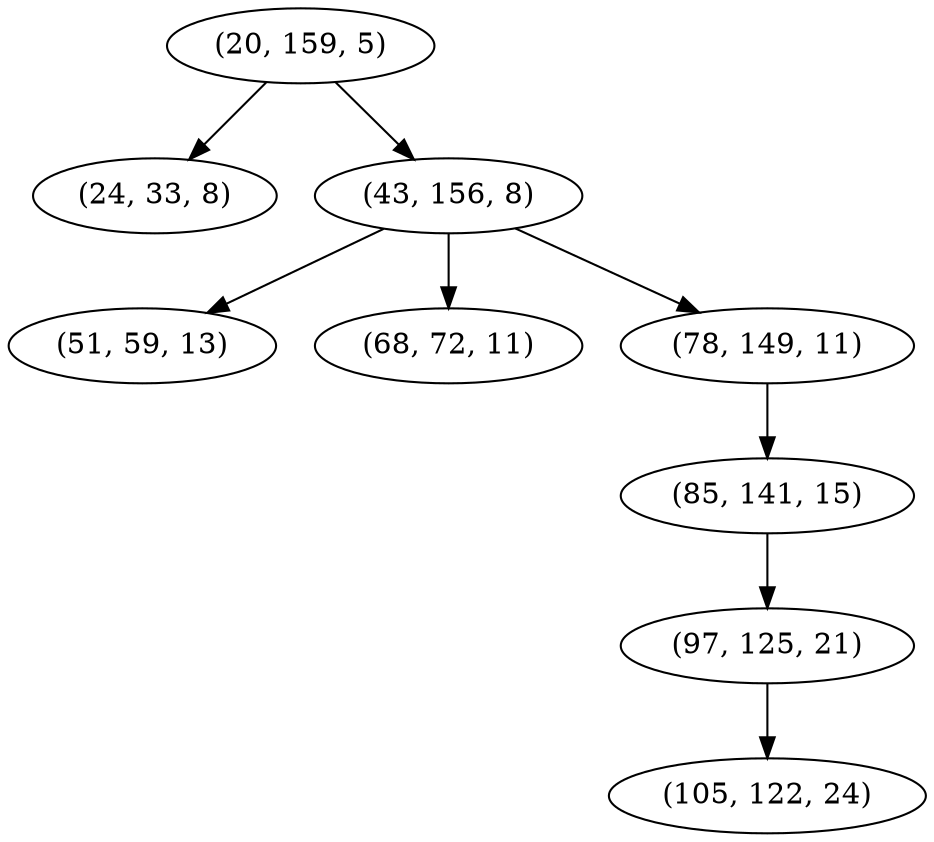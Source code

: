 digraph tree {
    "(20, 159, 5)";
    "(24, 33, 8)";
    "(43, 156, 8)";
    "(51, 59, 13)";
    "(68, 72, 11)";
    "(78, 149, 11)";
    "(85, 141, 15)";
    "(97, 125, 21)";
    "(105, 122, 24)";
    "(20, 159, 5)" -> "(24, 33, 8)";
    "(20, 159, 5)" -> "(43, 156, 8)";
    "(43, 156, 8)" -> "(51, 59, 13)";
    "(43, 156, 8)" -> "(68, 72, 11)";
    "(43, 156, 8)" -> "(78, 149, 11)";
    "(78, 149, 11)" -> "(85, 141, 15)";
    "(85, 141, 15)" -> "(97, 125, 21)";
    "(97, 125, 21)" -> "(105, 122, 24)";
}
